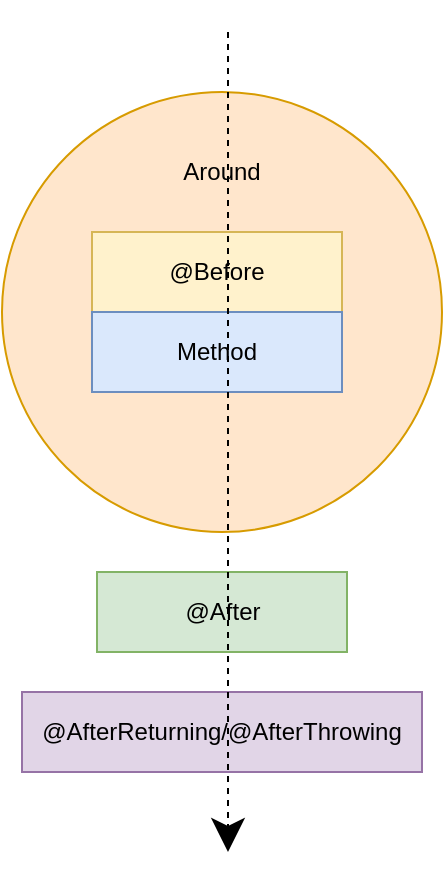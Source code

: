 <mxfile version="15.3.3" type="github">
  <diagram id="8beFvH9SGnWX1s6DPaSN" name="Page-1">
    <mxGraphModel dx="946" dy="536" grid="1" gridSize="10" guides="1" tooltips="1" connect="1" arrows="1" fold="1" page="1" pageScale="1" pageWidth="827" pageHeight="1169" math="0" shadow="0">
      <root>
        <mxCell id="0" />
        <mxCell id="1" parent="0" />
        <mxCell id="A-o_fQe8TbJ1cDU8Zv3a-1" value="" style="ellipse;whiteSpace=wrap;html=1;aspect=fixed;hachureGap=4;pointerEvents=0;fillColor=#ffe6cc;strokeColor=#d79b00;" parent="1" vertex="1">
          <mxGeometry x="220" y="160" width="220" height="220" as="geometry" />
        </mxCell>
        <mxCell id="A-o_fQe8TbJ1cDU8Zv3a-2" value="@Before" style="rounded=0;whiteSpace=wrap;html=1;hachureGap=4;pointerEvents=0;fillColor=#fff2cc;strokeColor=#d6b656;" parent="1" vertex="1">
          <mxGeometry x="265" y="230" width="125" height="40" as="geometry" />
        </mxCell>
        <mxCell id="A-o_fQe8TbJ1cDU8Zv3a-3" value="Method" style="rounded=0;whiteSpace=wrap;html=1;hachureGap=4;pointerEvents=0;fillColor=#dae8fc;strokeColor=#6c8ebf;" parent="1" vertex="1">
          <mxGeometry x="265" y="270" width="125" height="40" as="geometry" />
        </mxCell>
        <mxCell id="A-o_fQe8TbJ1cDU8Zv3a-4" value="Around" style="text;html=1;strokeColor=none;fillColor=none;align=center;verticalAlign=middle;whiteSpace=wrap;rounded=0;hachureGap=4;pointerEvents=0;" parent="1" vertex="1">
          <mxGeometry x="310" y="190" width="40" height="20" as="geometry" />
        </mxCell>
        <mxCell id="A-o_fQe8TbJ1cDU8Zv3a-6" value="@After" style="rounded=0;whiteSpace=wrap;html=1;hachureGap=4;pointerEvents=0;fillColor=#d5e8d4;strokeColor=#82b366;" parent="1" vertex="1">
          <mxGeometry x="267.5" y="400" width="125" height="40" as="geometry" />
        </mxCell>
        <mxCell id="A-o_fQe8TbJ1cDU8Zv3a-7" value="@AfterReturning/@AfterThrowing" style="rounded=0;whiteSpace=wrap;html=1;hachureGap=4;pointerEvents=0;fillColor=#e1d5e7;strokeColor=#9673a6;" parent="1" vertex="1">
          <mxGeometry x="230" y="460" width="200" height="40" as="geometry" />
        </mxCell>
        <mxCell id="CKKGUKLzR6hYVtkD30dH-1" value="" style="endArrow=classic;html=1;startSize=14;endSize=14;sourcePerimeterSpacing=8;targetPerimeterSpacing=8;dashed=1;" edge="1" parent="1">
          <mxGeometry width="50" height="50" relative="1" as="geometry">
            <mxPoint x="333" y="130" as="sourcePoint" />
            <mxPoint x="333" y="540" as="targetPoint" />
          </mxGeometry>
        </mxCell>
      </root>
    </mxGraphModel>
  </diagram>
</mxfile>
